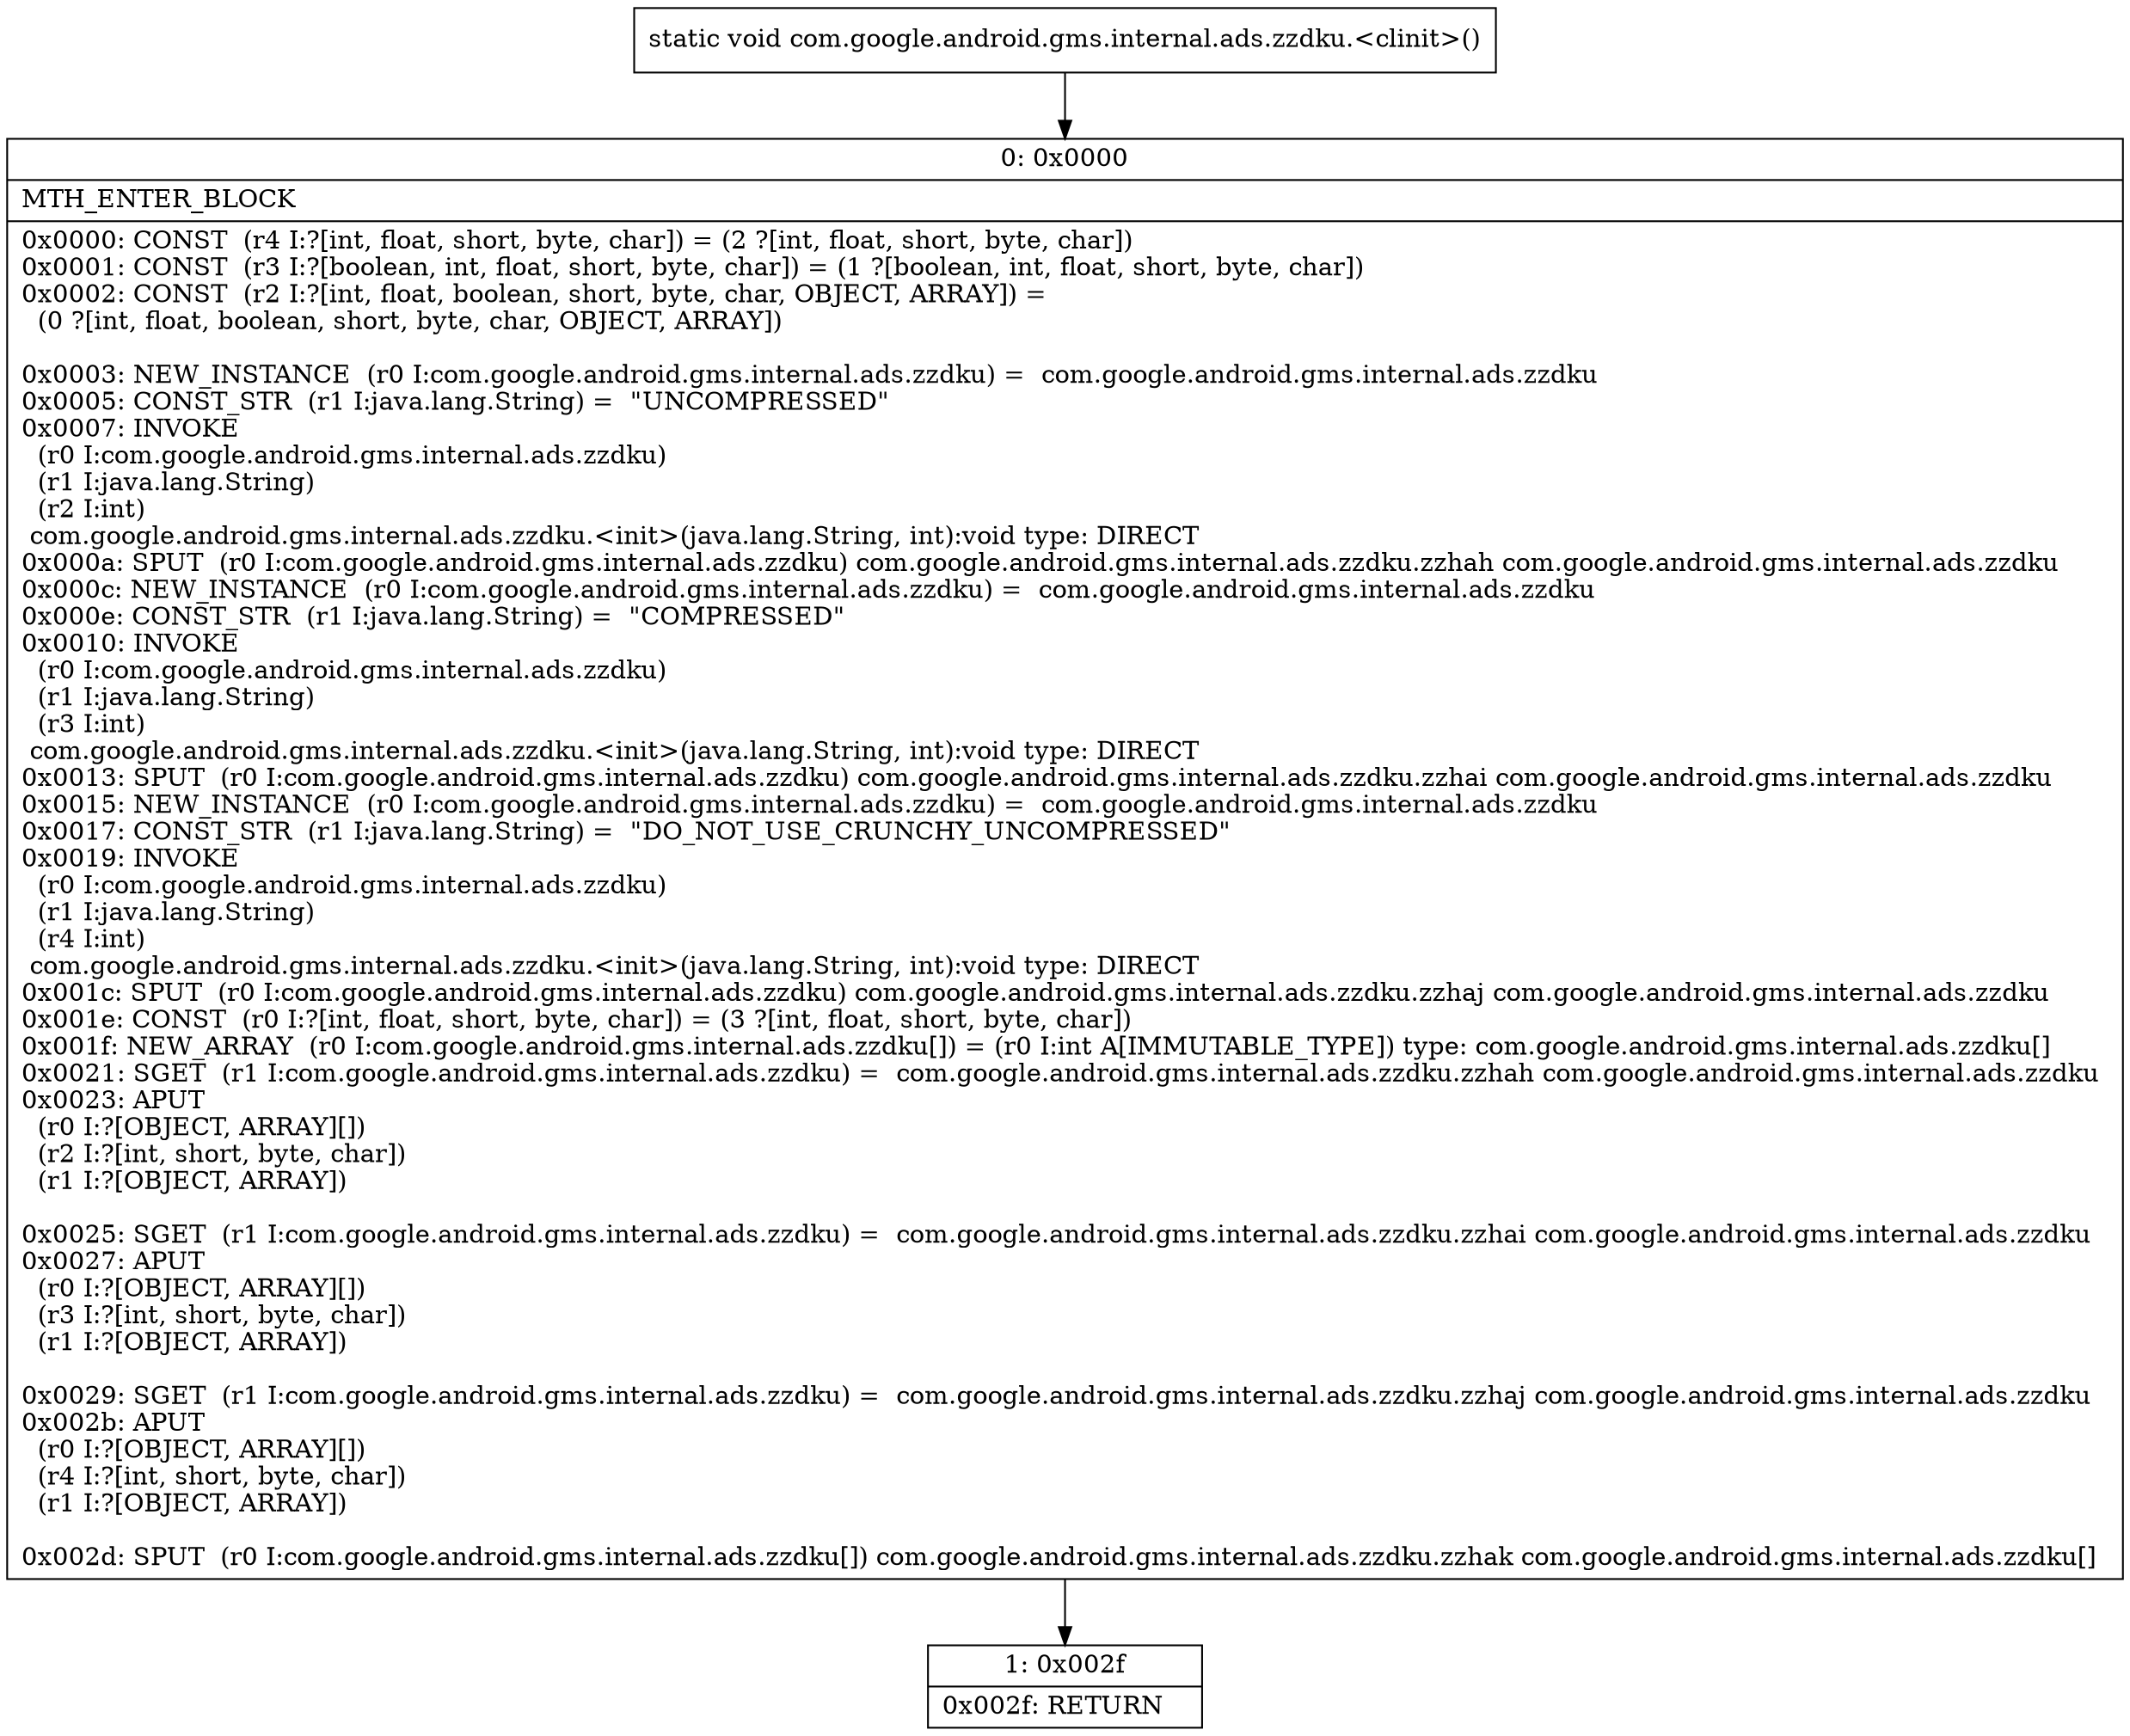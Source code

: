 digraph "CFG forcom.google.android.gms.internal.ads.zzdku.\<clinit\>()V" {
Node_0 [shape=record,label="{0\:\ 0x0000|MTH_ENTER_BLOCK\l|0x0000: CONST  (r4 I:?[int, float, short, byte, char]) = (2 ?[int, float, short, byte, char]) \l0x0001: CONST  (r3 I:?[boolean, int, float, short, byte, char]) = (1 ?[boolean, int, float, short, byte, char]) \l0x0002: CONST  (r2 I:?[int, float, boolean, short, byte, char, OBJECT, ARRAY]) = \l  (0 ?[int, float, boolean, short, byte, char, OBJECT, ARRAY])\l \l0x0003: NEW_INSTANCE  (r0 I:com.google.android.gms.internal.ads.zzdku) =  com.google.android.gms.internal.ads.zzdku \l0x0005: CONST_STR  (r1 I:java.lang.String) =  \"UNCOMPRESSED\" \l0x0007: INVOKE  \l  (r0 I:com.google.android.gms.internal.ads.zzdku)\l  (r1 I:java.lang.String)\l  (r2 I:int)\l com.google.android.gms.internal.ads.zzdku.\<init\>(java.lang.String, int):void type: DIRECT \l0x000a: SPUT  (r0 I:com.google.android.gms.internal.ads.zzdku) com.google.android.gms.internal.ads.zzdku.zzhah com.google.android.gms.internal.ads.zzdku \l0x000c: NEW_INSTANCE  (r0 I:com.google.android.gms.internal.ads.zzdku) =  com.google.android.gms.internal.ads.zzdku \l0x000e: CONST_STR  (r1 I:java.lang.String) =  \"COMPRESSED\" \l0x0010: INVOKE  \l  (r0 I:com.google.android.gms.internal.ads.zzdku)\l  (r1 I:java.lang.String)\l  (r3 I:int)\l com.google.android.gms.internal.ads.zzdku.\<init\>(java.lang.String, int):void type: DIRECT \l0x0013: SPUT  (r0 I:com.google.android.gms.internal.ads.zzdku) com.google.android.gms.internal.ads.zzdku.zzhai com.google.android.gms.internal.ads.zzdku \l0x0015: NEW_INSTANCE  (r0 I:com.google.android.gms.internal.ads.zzdku) =  com.google.android.gms.internal.ads.zzdku \l0x0017: CONST_STR  (r1 I:java.lang.String) =  \"DO_NOT_USE_CRUNCHY_UNCOMPRESSED\" \l0x0019: INVOKE  \l  (r0 I:com.google.android.gms.internal.ads.zzdku)\l  (r1 I:java.lang.String)\l  (r4 I:int)\l com.google.android.gms.internal.ads.zzdku.\<init\>(java.lang.String, int):void type: DIRECT \l0x001c: SPUT  (r0 I:com.google.android.gms.internal.ads.zzdku) com.google.android.gms.internal.ads.zzdku.zzhaj com.google.android.gms.internal.ads.zzdku \l0x001e: CONST  (r0 I:?[int, float, short, byte, char]) = (3 ?[int, float, short, byte, char]) \l0x001f: NEW_ARRAY  (r0 I:com.google.android.gms.internal.ads.zzdku[]) = (r0 I:int A[IMMUTABLE_TYPE]) type: com.google.android.gms.internal.ads.zzdku[] \l0x0021: SGET  (r1 I:com.google.android.gms.internal.ads.zzdku) =  com.google.android.gms.internal.ads.zzdku.zzhah com.google.android.gms.internal.ads.zzdku \l0x0023: APUT  \l  (r0 I:?[OBJECT, ARRAY][])\l  (r2 I:?[int, short, byte, char])\l  (r1 I:?[OBJECT, ARRAY])\l \l0x0025: SGET  (r1 I:com.google.android.gms.internal.ads.zzdku) =  com.google.android.gms.internal.ads.zzdku.zzhai com.google.android.gms.internal.ads.zzdku \l0x0027: APUT  \l  (r0 I:?[OBJECT, ARRAY][])\l  (r3 I:?[int, short, byte, char])\l  (r1 I:?[OBJECT, ARRAY])\l \l0x0029: SGET  (r1 I:com.google.android.gms.internal.ads.zzdku) =  com.google.android.gms.internal.ads.zzdku.zzhaj com.google.android.gms.internal.ads.zzdku \l0x002b: APUT  \l  (r0 I:?[OBJECT, ARRAY][])\l  (r4 I:?[int, short, byte, char])\l  (r1 I:?[OBJECT, ARRAY])\l \l0x002d: SPUT  (r0 I:com.google.android.gms.internal.ads.zzdku[]) com.google.android.gms.internal.ads.zzdku.zzhak com.google.android.gms.internal.ads.zzdku[] \l}"];
Node_1 [shape=record,label="{1\:\ 0x002f|0x002f: RETURN   \l}"];
MethodNode[shape=record,label="{static void com.google.android.gms.internal.ads.zzdku.\<clinit\>() }"];
MethodNode -> Node_0;
Node_0 -> Node_1;
}

